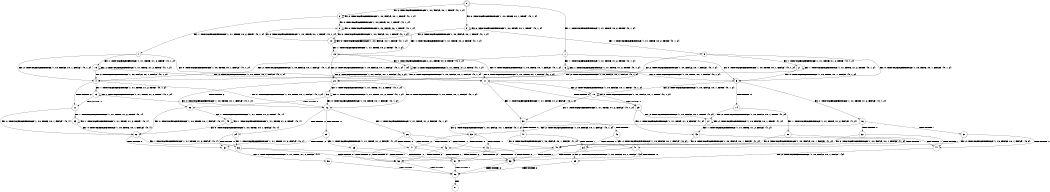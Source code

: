 digraph BCG {
size = "7, 10.5";
center = TRUE;
node [shape = circle];
0 [peripheries = 2];
0 -> 1 [label = "EX !1 !ATOMIC_EXCH_BRANCH (1, +1, TRUE, +0, 2, TRUE) !{0, 1, 2}"];
0 -> 2 [label = "EX !2 !ATOMIC_EXCH_BRANCH (1, +0, FALSE, +0, 1, TRUE) !{0, 1, 2}"];
0 -> 3 [label = "EX !0 !ATOMIC_EXCH_BRANCH (1, +0, TRUE, +0, 1, TRUE) !{0, 1, 2}"];
1 -> 4 [label = "EX !2 !ATOMIC_EXCH_BRANCH (1, +0, FALSE, +0, 1, FALSE) !{0, 1, 2}"];
1 -> 5 [label = "EX !0 !ATOMIC_EXCH_BRANCH (1, +0, TRUE, +0, 1, FALSE) !{0, 1, 2}"];
1 -> 6 [label = "EX !1 !ATOMIC_EXCH_BRANCH (1, +1, TRUE, +1, 2, TRUE) !{0, 1, 2}"];
2 -> 7 [label = "EX !1 !ATOMIC_EXCH_BRANCH (1, +1, TRUE, +0, 2, TRUE) !{0, 1, 2}"];
2 -> 8 [label = "EX !0 !ATOMIC_EXCH_BRANCH (1, +0, TRUE, +0, 1, TRUE) !{0, 1, 2}"];
2 -> 2 [label = "EX !2 !ATOMIC_EXCH_BRANCH (1, +0, FALSE, +0, 1, TRUE) !{0, 1, 2}"];
3 -> 9 [label = "EX !1 !ATOMIC_EXCH_BRANCH (1, +1, TRUE, +0, 2, TRUE) !{0, 1, 2}"];
3 -> 10 [label = "EX !2 !ATOMIC_EXCH_BRANCH (1, +0, FALSE, +0, 1, TRUE) !{0, 1, 2}"];
3 -> 3 [label = "EX !0 !ATOMIC_EXCH_BRANCH (1, +0, TRUE, +0, 1, TRUE) !{0, 1, 2}"];
4 -> 11 [label = "TERMINATE !2"];
4 -> 12 [label = "EX !0 !ATOMIC_EXCH_BRANCH (1, +0, TRUE, +0, 1, FALSE) !{0, 1, 2}"];
4 -> 13 [label = "EX !1 !ATOMIC_EXCH_BRANCH (1, +1, TRUE, +1, 2, TRUE) !{0, 1, 2}"];
5 -> 14 [label = "TERMINATE !0"];
5 -> 15 [label = "EX !2 !ATOMIC_EXCH_BRANCH (1, +0, FALSE, +0, 1, TRUE) !{0, 1, 2}"];
5 -> 16 [label = "EX !1 !ATOMIC_EXCH_BRANCH (1, +1, TRUE, +1, 2, FALSE) !{0, 1, 2}"];
6 -> 4 [label = "EX !2 !ATOMIC_EXCH_BRANCH (1, +0, FALSE, +0, 1, FALSE) !{0, 1, 2}"];
6 -> 5 [label = "EX !0 !ATOMIC_EXCH_BRANCH (1, +0, TRUE, +0, 1, FALSE) !{0, 1, 2}"];
6 -> 6 [label = "EX !1 !ATOMIC_EXCH_BRANCH (1, +1, TRUE, +1, 2, TRUE) !{0, 1, 2}"];
7 -> 17 [label = "EX !0 !ATOMIC_EXCH_BRANCH (1, +0, TRUE, +0, 1, FALSE) !{0, 1, 2}"];
7 -> 4 [label = "EX !2 !ATOMIC_EXCH_BRANCH (1, +0, FALSE, +0, 1, FALSE) !{0, 1, 2}"];
7 -> 18 [label = "EX !1 !ATOMIC_EXCH_BRANCH (1, +1, TRUE, +1, 2, TRUE) !{0, 1, 2}"];
8 -> 19 [label = "EX !1 !ATOMIC_EXCH_BRANCH (1, +1, TRUE, +0, 2, TRUE) !{0, 1, 2}"];
8 -> 10 [label = "EX !2 !ATOMIC_EXCH_BRANCH (1, +0, FALSE, +0, 1, TRUE) !{0, 1, 2}"];
8 -> 8 [label = "EX !0 !ATOMIC_EXCH_BRANCH (1, +0, TRUE, +0, 1, TRUE) !{0, 1, 2}"];
9 -> 20 [label = "EX !2 !ATOMIC_EXCH_BRANCH (1, +0, FALSE, +0, 1, FALSE) !{0, 1, 2}"];
9 -> 21 [label = "EX !1 !ATOMIC_EXCH_BRANCH (1, +1, TRUE, +1, 2, TRUE) !{0, 1, 2}"];
9 -> 5 [label = "EX !0 !ATOMIC_EXCH_BRANCH (1, +0, TRUE, +0, 1, FALSE) !{0, 1, 2}"];
10 -> 19 [label = "EX !1 !ATOMIC_EXCH_BRANCH (1, +1, TRUE, +0, 2, TRUE) !{0, 1, 2}"];
10 -> 10 [label = "EX !2 !ATOMIC_EXCH_BRANCH (1, +0, FALSE, +0, 1, TRUE) !{0, 1, 2}"];
10 -> 8 [label = "EX !0 !ATOMIC_EXCH_BRANCH (1, +0, TRUE, +0, 1, TRUE) !{0, 1, 2}"];
11 -> 22 [label = "EX !0 !ATOMIC_EXCH_BRANCH (1, +0, TRUE, +0, 1, FALSE) !{0, 1}"];
11 -> 23 [label = "EX !1 !ATOMIC_EXCH_BRANCH (1, +1, TRUE, +1, 2, TRUE) !{0, 1}"];
12 -> 24 [label = "TERMINATE !2"];
12 -> 25 [label = "TERMINATE !0"];
12 -> 26 [label = "EX !1 !ATOMIC_EXCH_BRANCH (1, +1, TRUE, +1, 2, FALSE) !{0, 1, 2}"];
13 -> 11 [label = "TERMINATE !2"];
13 -> 12 [label = "EX !0 !ATOMIC_EXCH_BRANCH (1, +0, TRUE, +0, 1, FALSE) !{0, 1, 2}"];
13 -> 13 [label = "EX !1 !ATOMIC_EXCH_BRANCH (1, +1, TRUE, +1, 2, TRUE) !{0, 1, 2}"];
14 -> 27 [label = "EX !2 !ATOMIC_EXCH_BRANCH (1, +0, FALSE, +0, 1, TRUE) !{1, 2}"];
14 -> 28 [label = "EX !1 !ATOMIC_EXCH_BRANCH (1, +1, TRUE, +1, 2, FALSE) !{1, 2}"];
15 -> 29 [label = "TERMINATE !0"];
15 -> 15 [label = "EX !2 !ATOMIC_EXCH_BRANCH (1, +0, FALSE, +0, 1, TRUE) !{0, 1, 2}"];
15 -> 30 [label = "EX !1 !ATOMIC_EXCH_BRANCH (1, +1, TRUE, +1, 2, FALSE) !{0, 1, 2}"];
16 -> 31 [label = "TERMINATE !1"];
16 -> 32 [label = "TERMINATE !0"];
16 -> 33 [label = "EX !2 !ATOMIC_EXCH_BRANCH (1, +0, FALSE, +0, 1, FALSE) !{0, 1, 2}"];
17 -> 29 [label = "TERMINATE !0"];
17 -> 15 [label = "EX !2 !ATOMIC_EXCH_BRANCH (1, +0, FALSE, +0, 1, TRUE) !{0, 1, 2}"];
17 -> 30 [label = "EX !1 !ATOMIC_EXCH_BRANCH (1, +1, TRUE, +1, 2, FALSE) !{0, 1, 2}"];
18 -> 17 [label = "EX !0 !ATOMIC_EXCH_BRANCH (1, +0, TRUE, +0, 1, FALSE) !{0, 1, 2}"];
18 -> 4 [label = "EX !2 !ATOMIC_EXCH_BRANCH (1, +0, FALSE, +0, 1, FALSE) !{0, 1, 2}"];
18 -> 18 [label = "EX !1 !ATOMIC_EXCH_BRANCH (1, +1, TRUE, +1, 2, TRUE) !{0, 1, 2}"];
19 -> 20 [label = "EX !2 !ATOMIC_EXCH_BRANCH (1, +0, FALSE, +0, 1, FALSE) !{0, 1, 2}"];
19 -> 34 [label = "EX !1 !ATOMIC_EXCH_BRANCH (1, +1, TRUE, +1, 2, TRUE) !{0, 1, 2}"];
19 -> 17 [label = "EX !0 !ATOMIC_EXCH_BRANCH (1, +0, TRUE, +0, 1, FALSE) !{0, 1, 2}"];
20 -> 35 [label = "TERMINATE !2"];
20 -> 36 [label = "EX !1 !ATOMIC_EXCH_BRANCH (1, +1, TRUE, +1, 2, TRUE) !{0, 1, 2}"];
20 -> 12 [label = "EX !0 !ATOMIC_EXCH_BRANCH (1, +0, TRUE, +0, 1, FALSE) !{0, 1, 2}"];
21 -> 20 [label = "EX !2 !ATOMIC_EXCH_BRANCH (1, +0, FALSE, +0, 1, FALSE) !{0, 1, 2}"];
21 -> 21 [label = "EX !1 !ATOMIC_EXCH_BRANCH (1, +1, TRUE, +1, 2, TRUE) !{0, 1, 2}"];
21 -> 5 [label = "EX !0 !ATOMIC_EXCH_BRANCH (1, +0, TRUE, +0, 1, FALSE) !{0, 1, 2}"];
22 -> 37 [label = "TERMINATE !0"];
22 -> 38 [label = "EX !1 !ATOMIC_EXCH_BRANCH (1, +1, TRUE, +1, 2, FALSE) !{0, 1}"];
23 -> 22 [label = "EX !0 !ATOMIC_EXCH_BRANCH (1, +0, TRUE, +0, 1, FALSE) !{0, 1}"];
23 -> 23 [label = "EX !1 !ATOMIC_EXCH_BRANCH (1, +1, TRUE, +1, 2, TRUE) !{0, 1}"];
24 -> 37 [label = "TERMINATE !0"];
24 -> 38 [label = "EX !1 !ATOMIC_EXCH_BRANCH (1, +1, TRUE, +1, 2, FALSE) !{0, 1}"];
25 -> 37 [label = "TERMINATE !2"];
25 -> 39 [label = "EX !1 !ATOMIC_EXCH_BRANCH (1, +1, TRUE, +1, 2, FALSE) !{1, 2}"];
26 -> 40 [label = "TERMINATE !1"];
26 -> 41 [label = "TERMINATE !2"];
26 -> 42 [label = "TERMINATE !0"];
27 -> 27 [label = "EX !2 !ATOMIC_EXCH_BRANCH (1, +0, FALSE, +0, 1, TRUE) !{1, 2}"];
27 -> 43 [label = "EX !1 !ATOMIC_EXCH_BRANCH (1, +1, TRUE, +1, 2, FALSE) !{1, 2}"];
28 -> 44 [label = "TERMINATE !1"];
28 -> 45 [label = "EX !2 !ATOMIC_EXCH_BRANCH (1, +0, FALSE, +0, 1, FALSE) !{1, 2}"];
29 -> 27 [label = "EX !2 !ATOMIC_EXCH_BRANCH (1, +0, FALSE, +0, 1, TRUE) !{1, 2}"];
29 -> 43 [label = "EX !1 !ATOMIC_EXCH_BRANCH (1, +1, TRUE, +1, 2, FALSE) !{1, 2}"];
30 -> 46 [label = "TERMINATE !1"];
30 -> 47 [label = "TERMINATE !0"];
30 -> 33 [label = "EX !2 !ATOMIC_EXCH_BRANCH (1, +0, FALSE, +0, 1, FALSE) !{0, 1, 2}"];
31 -> 44 [label = "TERMINATE !0"];
31 -> 48 [label = "EX !2 !ATOMIC_EXCH_BRANCH (1, +0, FALSE, +0, 1, FALSE) !{0, 2}"];
32 -> 44 [label = "TERMINATE !1"];
32 -> 45 [label = "EX !2 !ATOMIC_EXCH_BRANCH (1, +0, FALSE, +0, 1, FALSE) !{1, 2}"];
33 -> 40 [label = "TERMINATE !1"];
33 -> 41 [label = "TERMINATE !2"];
33 -> 42 [label = "TERMINATE !0"];
34 -> 20 [label = "EX !2 !ATOMIC_EXCH_BRANCH (1, +0, FALSE, +0, 1, FALSE) !{0, 1, 2}"];
34 -> 34 [label = "EX !1 !ATOMIC_EXCH_BRANCH (1, +1, TRUE, +1, 2, TRUE) !{0, 1, 2}"];
34 -> 17 [label = "EX !0 !ATOMIC_EXCH_BRANCH (1, +0, TRUE, +0, 1, FALSE) !{0, 1, 2}"];
35 -> 49 [label = "EX !1 !ATOMIC_EXCH_BRANCH (1, +1, TRUE, +1, 2, TRUE) !{0, 1}"];
35 -> 22 [label = "EX !0 !ATOMIC_EXCH_BRANCH (1, +0, TRUE, +0, 1, FALSE) !{0, 1}"];
36 -> 35 [label = "TERMINATE !2"];
36 -> 36 [label = "EX !1 !ATOMIC_EXCH_BRANCH (1, +1, TRUE, +1, 2, TRUE) !{0, 1, 2}"];
36 -> 12 [label = "EX !0 !ATOMIC_EXCH_BRANCH (1, +0, TRUE, +0, 1, FALSE) !{0, 1, 2}"];
37 -> 50 [label = "EX !1 !ATOMIC_EXCH_BRANCH (1, +1, TRUE, +1, 2, FALSE) !{1}"];
38 -> 51 [label = "TERMINATE !1"];
38 -> 52 [label = "TERMINATE !0"];
39 -> 53 [label = "TERMINATE !1"];
39 -> 52 [label = "TERMINATE !2"];
40 -> 51 [label = "TERMINATE !2"];
40 -> 53 [label = "TERMINATE !0"];
41 -> 51 [label = "TERMINATE !1"];
41 -> 52 [label = "TERMINATE !0"];
42 -> 53 [label = "TERMINATE !1"];
42 -> 52 [label = "TERMINATE !2"];
43 -> 54 [label = "TERMINATE !1"];
43 -> 45 [label = "EX !2 !ATOMIC_EXCH_BRANCH (1, +0, FALSE, +0, 1, FALSE) !{1, 2}"];
44 -> 55 [label = "EX !2 !ATOMIC_EXCH_BRANCH (1, +0, FALSE, +0, 1, FALSE) !{2}"];
45 -> 53 [label = "TERMINATE !1"];
45 -> 52 [label = "TERMINATE !2"];
46 -> 54 [label = "TERMINATE !0"];
46 -> 48 [label = "EX !2 !ATOMIC_EXCH_BRANCH (1, +0, FALSE, +0, 1, FALSE) !{0, 2}"];
47 -> 54 [label = "TERMINATE !1"];
47 -> 45 [label = "EX !2 !ATOMIC_EXCH_BRANCH (1, +0, FALSE, +0, 1, FALSE) !{1, 2}"];
48 -> 51 [label = "TERMINATE !2"];
48 -> 53 [label = "TERMINATE !0"];
49 -> 49 [label = "EX !1 !ATOMIC_EXCH_BRANCH (1, +1, TRUE, +1, 2, TRUE) !{0, 1}"];
49 -> 22 [label = "EX !0 !ATOMIC_EXCH_BRANCH (1, +0, TRUE, +0, 1, FALSE) !{0, 1}"];
50 -> 56 [label = "TERMINATE !1"];
51 -> 56 [label = "TERMINATE !0"];
52 -> 56 [label = "TERMINATE !1"];
53 -> 56 [label = "TERMINATE !2"];
54 -> 55 [label = "EX !2 !ATOMIC_EXCH_BRANCH (1, +0, FALSE, +0, 1, FALSE) !{2}"];
55 -> 56 [label = "TERMINATE !2"];
56 -> 57 [label = "exit"];
}
